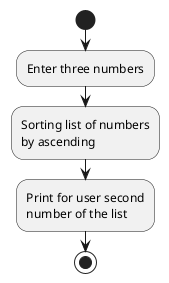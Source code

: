 @startuml
'https://plantuml.com/activity-diagram-beta

start
:Enter three numbers;
:Sorting list of numbers
by ascending;
:Print for user second
number of the list;
stop

@enduml
